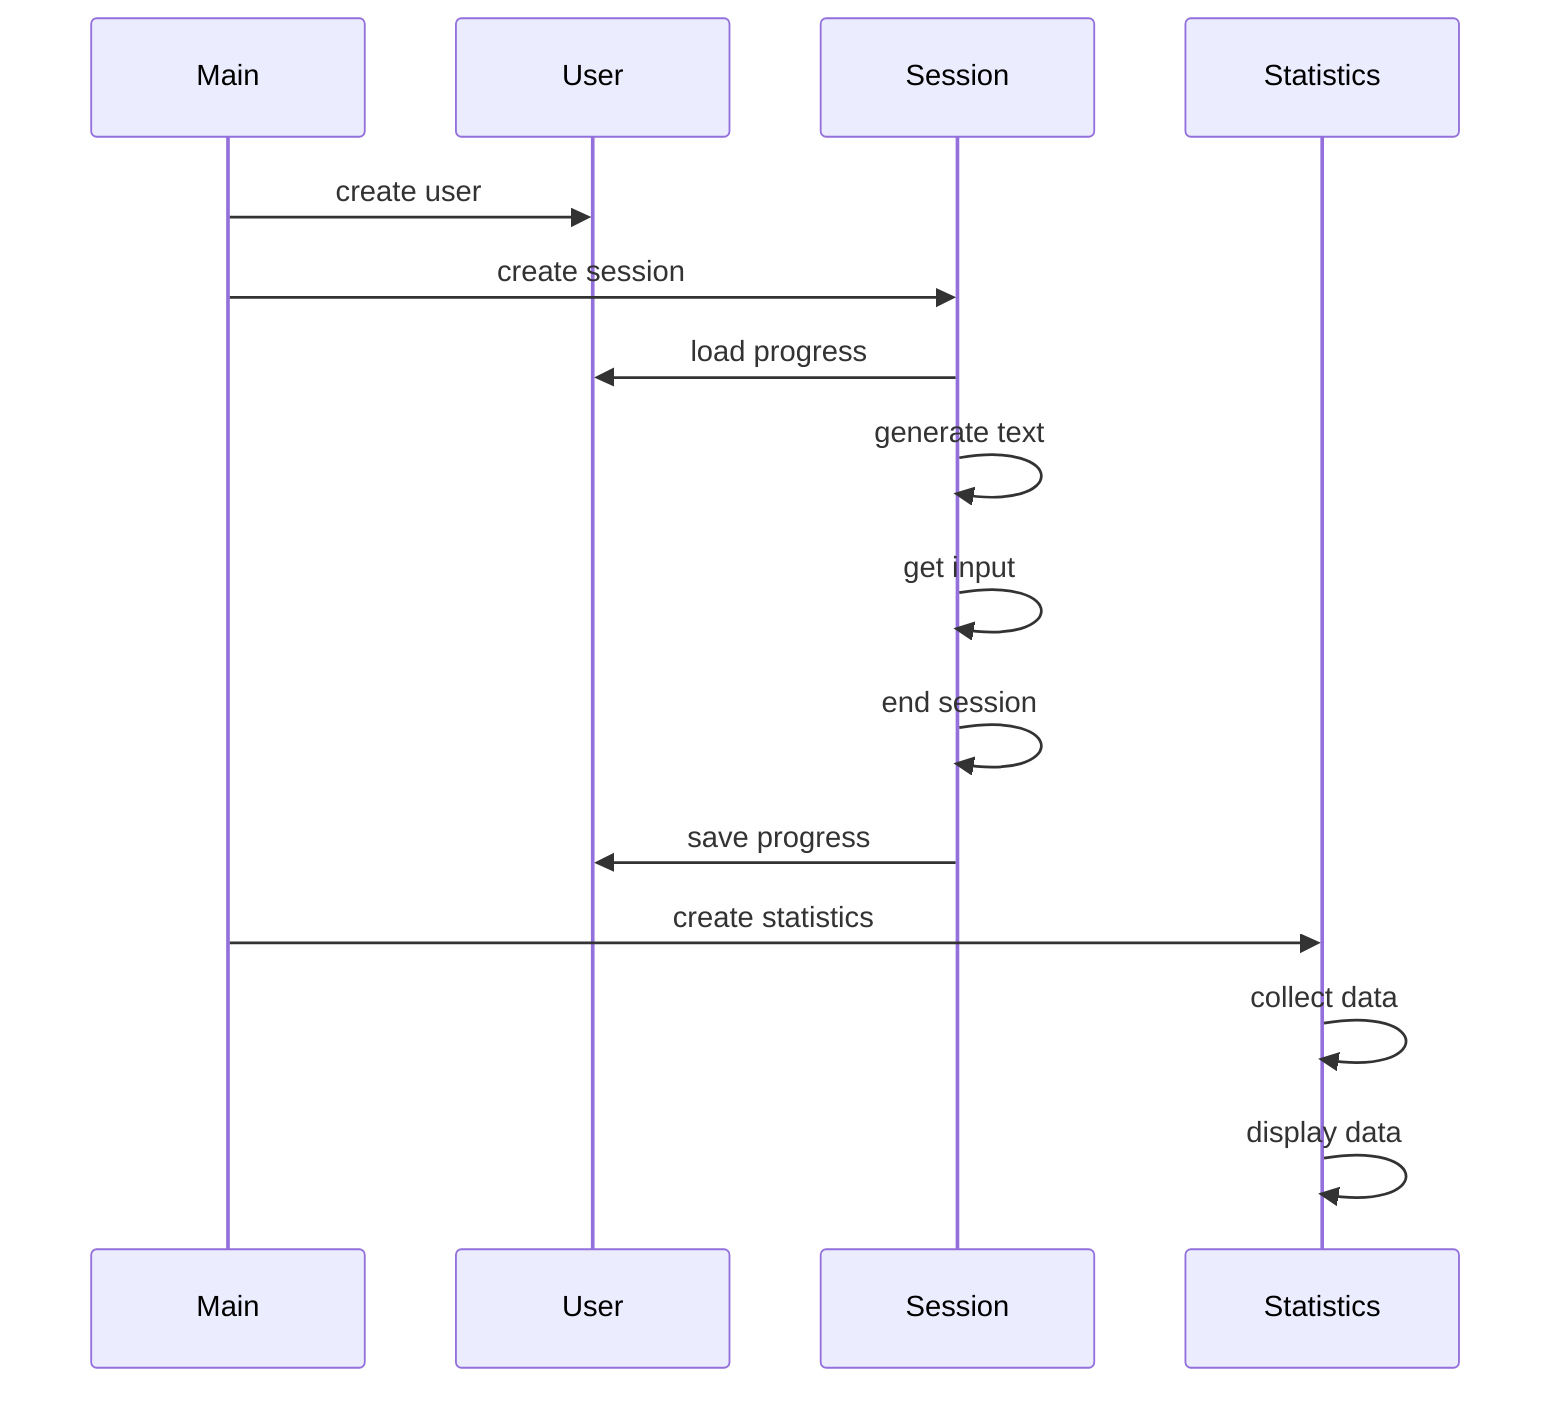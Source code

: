 sequenceDiagram
        participant M as Main
        participant U as User
        participant S as Session
        participant St as Statistics
        M->>U: create user
        M->>S: create session
        S->>U: load progress
        S->>S: generate text
        S->>S: get input
        S->>S: end session
        S->>U: save progress
        M->>St: create statistics
        St->>St: collect data
        St->>St: display data